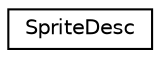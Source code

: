 digraph "Graphical Class Hierarchy"
{
  edge [fontname="Helvetica",fontsize="10",labelfontname="Helvetica",labelfontsize="10"];
  node [fontname="Helvetica",fontsize="10",shape=record];
  rankdir="LR";
  Node1 [label="SpriteDesc",height=0.2,width=0.4,color="black", fillcolor="white", style="filled",URL="$struct_sprite_desc.html"];
}
